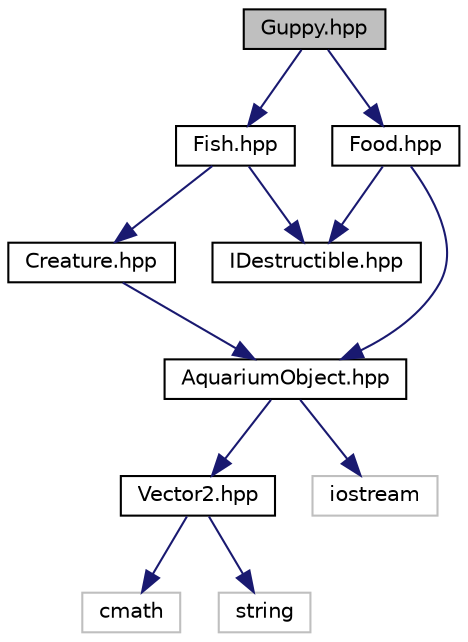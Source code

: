 digraph "Guppy.hpp"
{
  edge [fontname="Helvetica",fontsize="10",labelfontname="Helvetica",labelfontsize="10"];
  node [fontname="Helvetica",fontsize="10",shape=record];
  Node0 [label="Guppy.hpp",height=0.2,width=0.4,color="black", fillcolor="grey75", style="filled", fontcolor="black"];
  Node0 -> Node1 [color="midnightblue",fontsize="10",style="solid"];
  Node1 [label="Fish.hpp",height=0.2,width=0.4,color="black", fillcolor="white", style="filled",URL="$_fish_8hpp.html"];
  Node1 -> Node2 [color="midnightblue",fontsize="10",style="solid"];
  Node2 [label="Creature.hpp",height=0.2,width=0.4,color="black", fillcolor="white", style="filled",URL="$_creature_8hpp.html"];
  Node2 -> Node3 [color="midnightblue",fontsize="10",style="solid"];
  Node3 [label="AquariumObject.hpp",height=0.2,width=0.4,color="black", fillcolor="white", style="filled",URL="$_aquarium_object_8hpp.html"];
  Node3 -> Node4 [color="midnightblue",fontsize="10",style="solid"];
  Node4 [label="Vector2.hpp",height=0.2,width=0.4,color="black", fillcolor="white", style="filled",URL="$_vector2_8hpp.html"];
  Node4 -> Node5 [color="midnightblue",fontsize="10",style="solid"];
  Node5 [label="cmath",height=0.2,width=0.4,color="grey75", fillcolor="white", style="filled"];
  Node4 -> Node6 [color="midnightblue",fontsize="10",style="solid"];
  Node6 [label="string",height=0.2,width=0.4,color="grey75", fillcolor="white", style="filled"];
  Node3 -> Node7 [color="midnightblue",fontsize="10",style="solid"];
  Node7 [label="iostream",height=0.2,width=0.4,color="grey75", fillcolor="white", style="filled"];
  Node1 -> Node8 [color="midnightblue",fontsize="10",style="solid"];
  Node8 [label="IDestructible.hpp",height=0.2,width=0.4,color="black", fillcolor="white", style="filled",URL="$_i_destructible_8hpp.html"];
  Node0 -> Node9 [color="midnightblue",fontsize="10",style="solid"];
  Node9 [label="Food.hpp",height=0.2,width=0.4,color="black", fillcolor="white", style="filled",URL="$_food_8hpp.html"];
  Node9 -> Node3 [color="midnightblue",fontsize="10",style="solid"];
  Node9 -> Node8 [color="midnightblue",fontsize="10",style="solid"];
}
